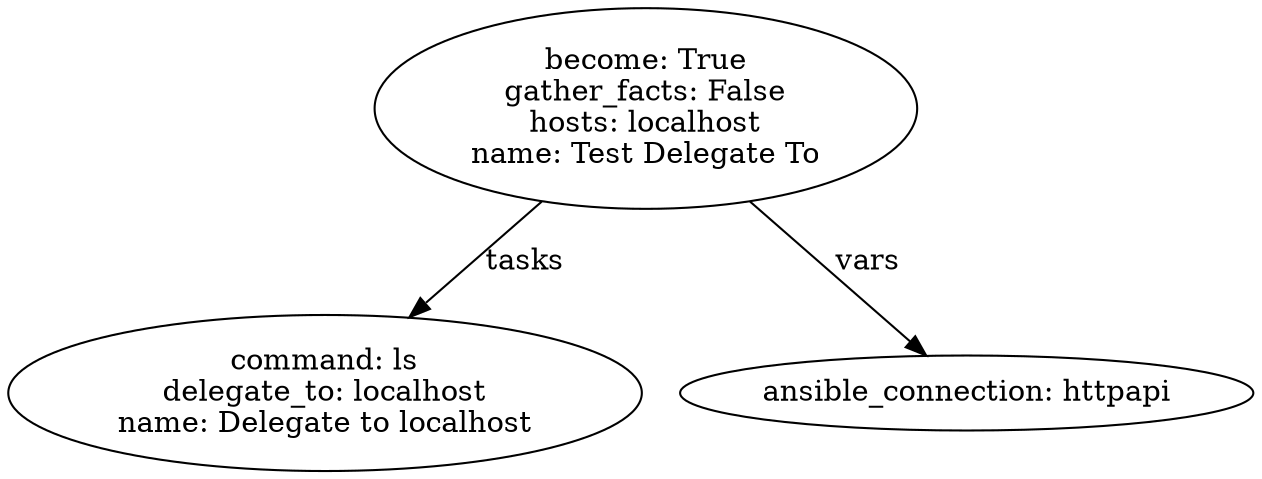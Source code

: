 digraph graphname {
2117 [label="command: ls\ndelegate_to: localhost\nname: Delegate to localhost\n"];
2118 [label="ansible_connection: httpapi\n"];
2116 [label="become: True\ngather_facts: False\nhosts: localhost\nname: Test Delegate To\n"];
2116 -> 2117 [label="tasks"];
2116 -> 2118 [label="vars"];
}
